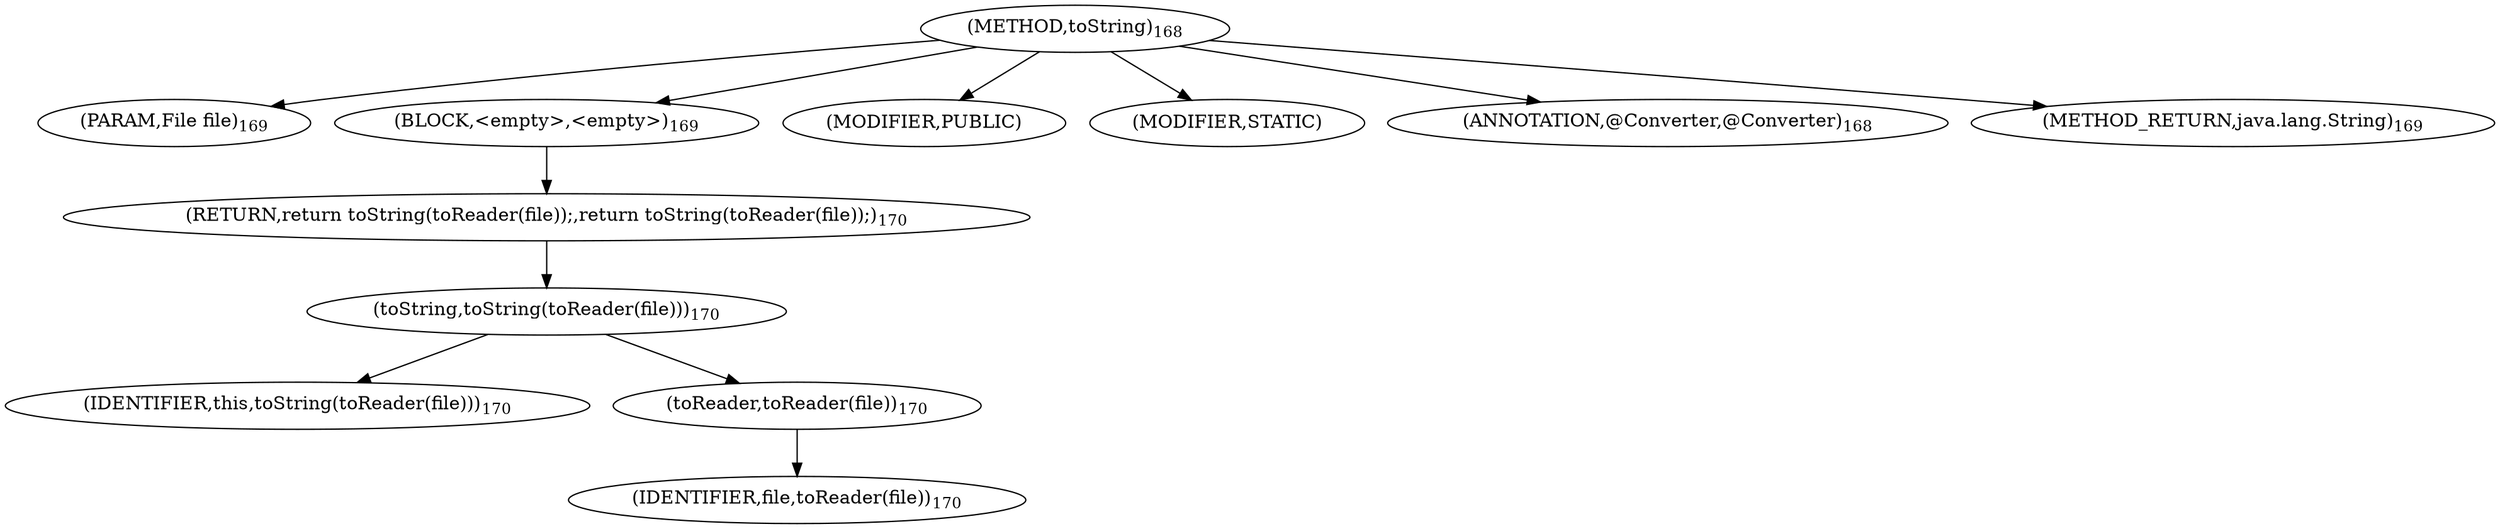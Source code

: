 digraph "toString" {  
"377" [label = <(METHOD,toString)<SUB>168</SUB>> ]
"378" [label = <(PARAM,File file)<SUB>169</SUB>> ]
"379" [label = <(BLOCK,&lt;empty&gt;,&lt;empty&gt;)<SUB>169</SUB>> ]
"380" [label = <(RETURN,return toString(toReader(file));,return toString(toReader(file));)<SUB>170</SUB>> ]
"381" [label = <(toString,toString(toReader(file)))<SUB>170</SUB>> ]
"382" [label = <(IDENTIFIER,this,toString(toReader(file)))<SUB>170</SUB>> ]
"383" [label = <(toReader,toReader(file))<SUB>170</SUB>> ]
"384" [label = <(IDENTIFIER,file,toReader(file))<SUB>170</SUB>> ]
"385" [label = <(MODIFIER,PUBLIC)> ]
"386" [label = <(MODIFIER,STATIC)> ]
"387" [label = <(ANNOTATION,@Converter,@Converter)<SUB>168</SUB>> ]
"388" [label = <(METHOD_RETURN,java.lang.String)<SUB>169</SUB>> ]
  "377" -> "378" 
  "377" -> "379" 
  "377" -> "385" 
  "377" -> "386" 
  "377" -> "387" 
  "377" -> "388" 
  "379" -> "380" 
  "380" -> "381" 
  "381" -> "382" 
  "381" -> "383" 
  "383" -> "384" 
}
